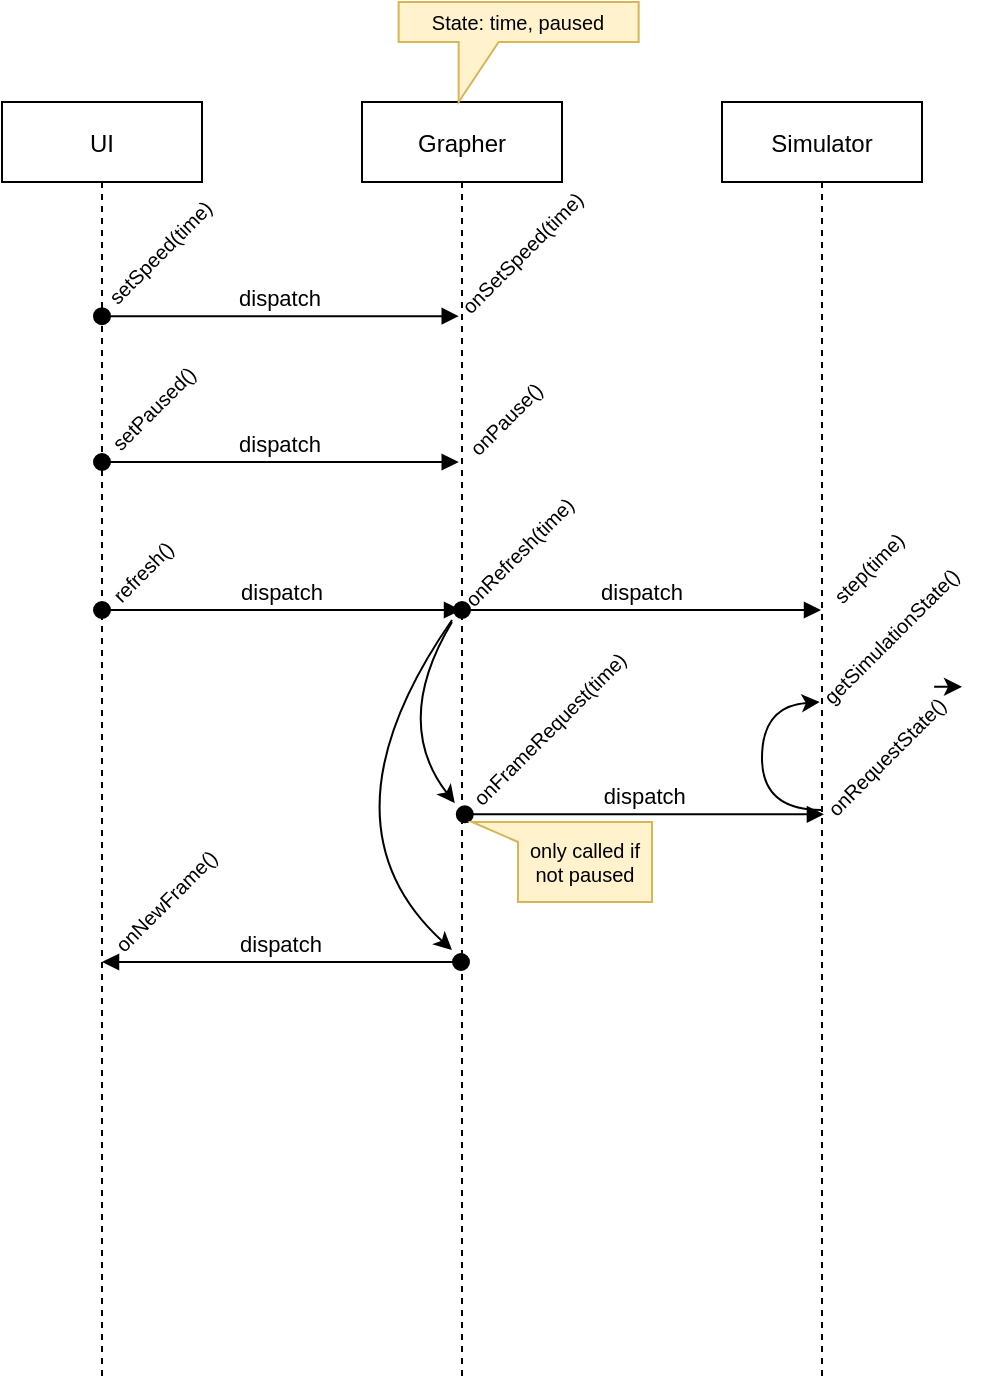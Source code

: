 <mxfile version="20.3.0" type="device"><diagram id="kgpKYQtTHZ0yAKxKKP6v" name="Page-1"><mxGraphModel dx="461" dy="293" grid="1" gridSize="10" guides="1" tooltips="1" connect="1" arrows="1" fold="1" page="1" pageScale="1" pageWidth="1169" pageHeight="827" math="0" shadow="0"><root><mxCell id="0"/><mxCell id="1" parent="0"/><mxCell id="3nuBFxr9cyL0pnOWT2aG-1" value="UI" style="shape=umlLifeline;perimeter=lifelinePerimeter;container=1;collapsible=0;recursiveResize=0;rounded=0;shadow=0;strokeWidth=1;" parent="1" vertex="1"><mxGeometry x="335" y="100" width="100" height="640" as="geometry"/></mxCell><mxCell id="22mbCo7hlPRs-dihlj0r-3" value="&lt;font style=&quot;font-size: 10px;&quot;&gt;refresh()&lt;/font&gt;" style="text;html=1;strokeColor=none;fillColor=none;align=center;verticalAlign=middle;whiteSpace=wrap;rounded=0;rotation=-45;" vertex="1" parent="3nuBFxr9cyL0pnOWT2aG-1"><mxGeometry x="45.73" y="220" width="48.54" height="30" as="geometry"/></mxCell><mxCell id="3nuBFxr9cyL0pnOWT2aG-5" value="Grapher" style="shape=umlLifeline;perimeter=lifelinePerimeter;container=1;collapsible=0;recursiveResize=0;rounded=0;shadow=0;strokeWidth=1;" parent="1" vertex="1"><mxGeometry x="515" y="100" width="100" height="640" as="geometry"/></mxCell><mxCell id="22mbCo7hlPRs-dihlj0r-1" value="Simulator" style="shape=umlLifeline;perimeter=lifelinePerimeter;container=1;collapsible=0;recursiveResize=0;rounded=0;shadow=0;strokeWidth=1;" vertex="1" parent="1"><mxGeometry x="695" y="100" width="100" height="640" as="geometry"/></mxCell><mxCell id="3nuBFxr9cyL0pnOWT2aG-3" value="dispatch" style="verticalAlign=bottom;startArrow=oval;endArrow=block;startSize=8;shadow=0;strokeWidth=1;strokeColor=default;" parent="1" target="3nuBFxr9cyL0pnOWT2aG-5" edge="1" source="3nuBFxr9cyL0pnOWT2aG-1"><mxGeometry relative="1" as="geometry"><mxPoint x="385" y="324" as="sourcePoint"/><mxPoint x="445" y="324" as="targetPoint"/><Array as="points"><mxPoint x="505" y="354"/></Array></mxGeometry></mxCell><mxCell id="22mbCo7hlPRs-dihlj0r-4" value="&lt;font style=&quot;font-size: 10px;&quot;&gt;setSpeed(time)&lt;/font&gt;" style="text;html=1;strokeColor=none;fillColor=none;align=center;verticalAlign=middle;whiteSpace=wrap;rounded=0;rotation=-45;" vertex="1" parent="1"><mxGeometry x="371" y="160.0" width="85.86" height="30" as="geometry"/></mxCell><mxCell id="22mbCo7hlPRs-dihlj0r-5" value="dispatch" style="verticalAlign=bottom;startArrow=oval;endArrow=block;startSize=8;shadow=0;strokeWidth=1;entryX=0.483;entryY=0.233;entryDx=0;entryDy=0;entryPerimeter=0;" edge="1" parent="1"><mxGeometry relative="1" as="geometry"><mxPoint x="384.999" y="207.08" as="sourcePoint"/><mxPoint x="563.37" y="207.08" as="targetPoint"/></mxGeometry></mxCell><mxCell id="22mbCo7hlPRs-dihlj0r-6" value="&lt;font style=&quot;font-size: 10px;&quot;&gt;setPaused()&lt;/font&gt;" style="text;html=1;strokeColor=none;fillColor=none;align=center;verticalAlign=middle;whiteSpace=wrap;rounded=0;rotation=-45;" vertex="1" parent="1"><mxGeometry x="373.93" y="238.33" width="73.79" height="30" as="geometry"/></mxCell><mxCell id="22mbCo7hlPRs-dihlj0r-7" value="dispatch" style="verticalAlign=bottom;startArrow=oval;endArrow=block;startSize=8;shadow=0;strokeWidth=1;entryX=0.483;entryY=0.233;entryDx=0;entryDy=0;entryPerimeter=0;" edge="1" parent="1"><mxGeometry relative="1" as="geometry"><mxPoint x="384.999" y="280.0" as="sourcePoint"/><mxPoint x="563.37" y="280.0" as="targetPoint"/></mxGeometry></mxCell><mxCell id="22mbCo7hlPRs-dihlj0r-8" value="&lt;font style=&quot;font-size: 10px;&quot;&gt;onRefresh(time)&lt;/font&gt;" style="text;html=1;strokeColor=none;fillColor=none;align=center;verticalAlign=middle;whiteSpace=wrap;rounded=0;rotation=-45;" vertex="1" parent="1"><mxGeometry x="553.54" y="310.46" width="80" height="30" as="geometry"/></mxCell><mxCell id="22mbCo7hlPRs-dihlj0r-10" value="dispatch" style="verticalAlign=bottom;startArrow=oval;endArrow=block;startSize=8;shadow=0;strokeWidth=1;" edge="1" parent="1" source="3nuBFxr9cyL0pnOWT2aG-5" target="22mbCo7hlPRs-dihlj0r-1"><mxGeometry relative="1" as="geometry"><mxPoint x="564.999" y="354" as="sourcePoint"/><mxPoint x="744.57" y="354" as="targetPoint"/><Array as="points"><mxPoint x="685.07" y="354"/></Array></mxGeometry></mxCell><mxCell id="22mbCo7hlPRs-dihlj0r-11" value="&lt;font style=&quot;font-size: 10px;&quot;&gt;step(time)&lt;/font&gt;" style="text;html=1;strokeColor=none;fillColor=none;align=center;verticalAlign=middle;whiteSpace=wrap;rounded=0;rotation=-45;" vertex="1" parent="1"><mxGeometry x="737.93" y="317.53" width="60" height="30" as="geometry"/></mxCell><mxCell id="22mbCo7hlPRs-dihlj0r-34" value="&lt;font style=&quot;font-size: 10px;&quot;&gt;onFrameRequest(time)&lt;/font&gt;" style="text;html=1;strokeColor=none;fillColor=none;align=center;verticalAlign=middle;whiteSpace=wrap;rounded=0;rotation=-45;" vertex="1" parent="1"><mxGeometry x="549.14" y="398.49" width="120" height="30" as="geometry"/></mxCell><mxCell id="22mbCo7hlPRs-dihlj0r-35" value="dispatch" style="verticalAlign=bottom;startArrow=oval;endArrow=block;startSize=8;shadow=0;strokeWidth=1;" edge="1" parent="1"><mxGeometry relative="1" as="geometry"><mxPoint x="566.389" y="456.17" as="sourcePoint"/><mxPoint x="745.96" y="456.17" as="targetPoint"/><Array as="points"><mxPoint x="686.53" y="456.17"/></Array></mxGeometry></mxCell><mxCell id="22mbCo7hlPRs-dihlj0r-45" style="edgeStyle=orthogonalEdgeStyle;rounded=0;orthogonalLoop=1;jettySize=auto;html=1;exitX=1;exitY=0.25;exitDx=0;exitDy=0;fontSize=10;" edge="1" parent="1" source="22mbCo7hlPRs-dihlj0r-36"><mxGeometry relative="1" as="geometry"><mxPoint x="815" y="392.138" as="targetPoint"/></mxGeometry></mxCell><mxCell id="22mbCo7hlPRs-dihlj0r-36" value="&lt;font style=&quot;font-size: 10px;&quot;&gt;onRequestState()&lt;/font&gt;" style="text;html=1;strokeColor=none;fillColor=none;align=center;verticalAlign=middle;whiteSpace=wrap;rounded=0;rotation=-45;" vertex="1" parent="1"><mxGeometry x="736.13" y="411.81" width="82.29" height="30" as="geometry"/></mxCell><mxCell id="22mbCo7hlPRs-dihlj0r-38" value="" style="curved=1;endArrow=classic;html=1;rounded=0;fontSize=10;entryX=0.053;entryY=0.444;entryDx=0;entryDy=0;entryPerimeter=0;" edge="1" parent="1" source="22mbCo7hlPRs-dihlj0r-1" target="22mbCo7hlPRs-dihlj0r-39"><mxGeometry width="50" height="50" relative="1" as="geometry"><mxPoint x="635" y="454" as="sourcePoint"/><mxPoint x="685" y="404" as="targetPoint"/><Array as="points"><mxPoint x="715" y="454"/><mxPoint x="715" y="402"/></Array></mxGeometry></mxCell><mxCell id="22mbCo7hlPRs-dihlj0r-39" value="&lt;font style=&quot;font-size: 10px;&quot;&gt;getSimulationState()&lt;/font&gt;" style="text;html=1;strokeColor=none;fillColor=none;align=center;verticalAlign=middle;whiteSpace=wrap;rounded=0;rotation=-45;" vertex="1" parent="1"><mxGeometry x="725.1" y="351.92" width="108.51" height="30" as="geometry"/></mxCell><mxCell id="22mbCo7hlPRs-dihlj0r-40" value="&lt;span style=&quot;font-size: 10px;&quot;&gt;onPause()&lt;/span&gt;" style="text;html=1;strokeColor=none;fillColor=none;align=center;verticalAlign=middle;whiteSpace=wrap;rounded=0;rotation=-45;" vertex="1" parent="1"><mxGeometry x="556.3" y="242.69" width="61.46" height="30" as="geometry"/></mxCell><mxCell id="22mbCo7hlPRs-dihlj0r-41" value="&lt;span style=&quot;font-size: 10px;&quot;&gt;onSetSpeed(time)&lt;/span&gt;" style="text;html=1;strokeColor=none;fillColor=none;align=center;verticalAlign=middle;whiteSpace=wrap;rounded=0;rotation=-45;" vertex="1" parent="1"><mxGeometry x="546.22" y="160" width="98.08" height="30" as="geometry"/></mxCell><mxCell id="22mbCo7hlPRs-dihlj0r-42" value="State: time, paused" style="shape=callout;whiteSpace=wrap;html=1;perimeter=calloutPerimeter;fontSize=10;size=30;position=0.25;position2=0.25;fillColor=#fff2cc;strokeColor=#d6b656;" vertex="1" parent="1"><mxGeometry x="533.33" y="50" width="120" height="50" as="geometry"/></mxCell><mxCell id="22mbCo7hlPRs-dihlj0r-43" value="only called if not paused" style="shape=callout;whiteSpace=wrap;html=1;perimeter=calloutPerimeter;fontSize=10;direction=south;position2=0;fillColor=#fff2cc;strokeColor=#d6b656;size=23;position=0;base=10;" vertex="1" parent="1"><mxGeometry x="570" y="460" width="90" height="40" as="geometry"/></mxCell><mxCell id="22mbCo7hlPRs-dihlj0r-46" value="&lt;font style=&quot;font-size: 10px;&quot;&gt;onNewFrame()&lt;/font&gt;" style="text;html=1;strokeColor=none;fillColor=none;align=center;verticalAlign=middle;whiteSpace=wrap;rounded=0;rotation=-45;" vertex="1" parent="1"><mxGeometry x="372.49" y="483.6" width="89" height="30" as="geometry"/></mxCell><mxCell id="22mbCo7hlPRs-dihlj0r-33" value="" style="curved=1;endArrow=classic;html=1;rounded=0;fontSize=10;entryX=0;entryY=0.25;entryDx=0;entryDy=0;" edge="1" parent="1" target="22mbCo7hlPRs-dihlj0r-34"><mxGeometry width="50" height="50" relative="1" as="geometry"><mxPoint x="560" y="360" as="sourcePoint"/><mxPoint x="565" y="250" as="targetPoint"/><Array as="points"><mxPoint x="530" y="410"/></Array></mxGeometry></mxCell><mxCell id="22mbCo7hlPRs-dihlj0r-52" value="dispatch" style="verticalAlign=bottom;startArrow=oval;endArrow=block;startSize=8;shadow=0;strokeWidth=1;strokeColor=default;" edge="1" parent="1" source="3nuBFxr9cyL0pnOWT2aG-5" target="3nuBFxr9cyL0pnOWT2aG-1"><mxGeometry relative="1" as="geometry"><mxPoint x="489.664" y="560" as="sourcePoint"/><mxPoint x="669.14" y="560" as="targetPoint"/><Array as="points"><mxPoint x="500" y="530"/></Array></mxGeometry></mxCell><mxCell id="22mbCo7hlPRs-dihlj0r-53" value="" style="curved=1;endArrow=classic;html=1;rounded=0;fontSize=10;" edge="1" parent="1"><mxGeometry width="50" height="50" relative="1" as="geometry"><mxPoint x="560" y="359" as="sourcePoint"/><mxPoint x="560" y="524" as="targetPoint"/><Array as="points"><mxPoint x="490" y="460"/></Array></mxGeometry></mxCell></root></mxGraphModel></diagram></mxfile>